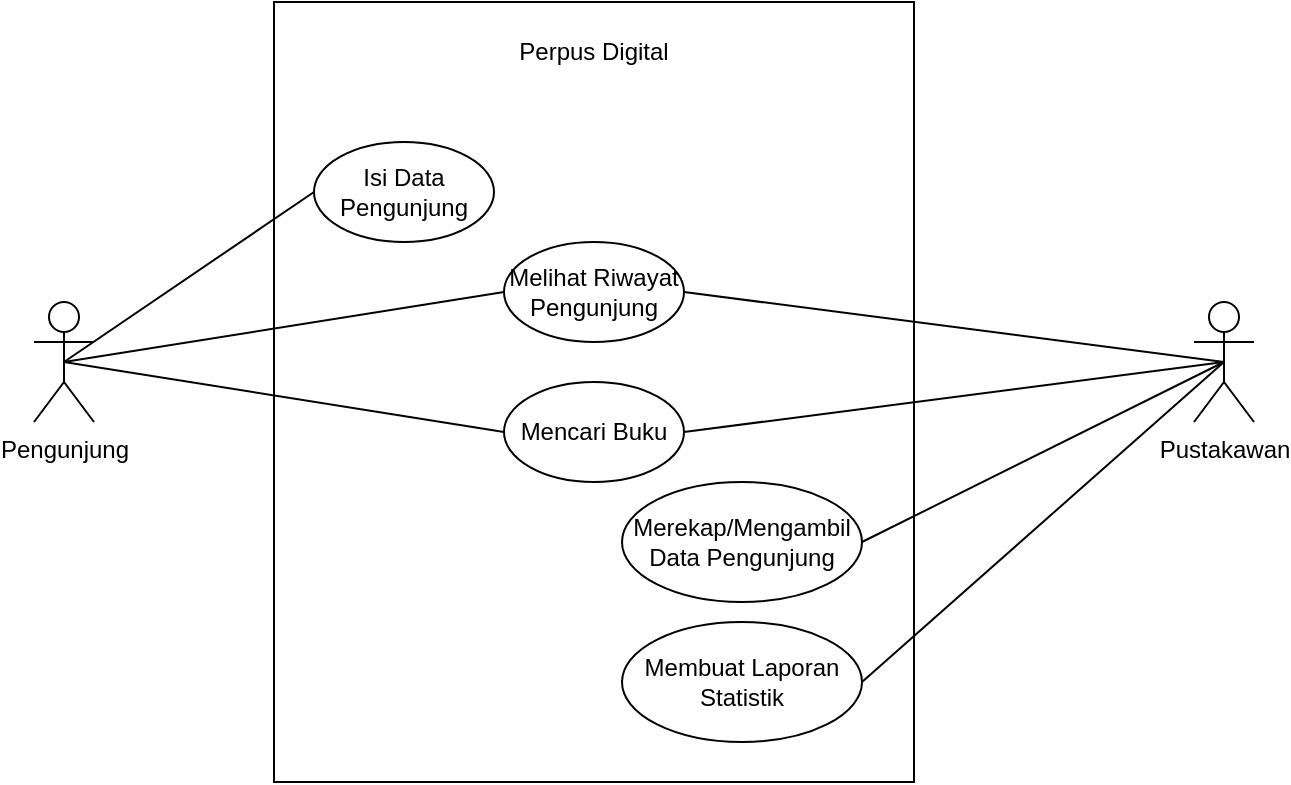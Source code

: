 <mxfile version="22.1.21" type="github">
  <diagram name="Page-1" id="7SjuRDKjynbmEUk01r_6">
    <mxGraphModel dx="728" dy="378" grid="1" gridSize="10" guides="1" tooltips="1" connect="1" arrows="1" fold="1" page="1" pageScale="1" pageWidth="827" pageHeight="1169" math="0" shadow="0">
      <root>
        <mxCell id="0" />
        <mxCell id="1" parent="0" />
        <mxCell id="0tOecYRS5KjwHDzgb_yx-15" value="" style="rounded=0;whiteSpace=wrap;html=1;" vertex="1" parent="1">
          <mxGeometry x="240" y="150" width="320" height="390" as="geometry" />
        </mxCell>
        <mxCell id="0tOecYRS5KjwHDzgb_yx-1" value="Pengunjung" style="shape=umlActor;verticalLabelPosition=bottom;verticalAlign=top;html=1;outlineConnect=0;" vertex="1" parent="1">
          <mxGeometry x="120" y="300" width="30" height="60" as="geometry" />
        </mxCell>
        <mxCell id="0tOecYRS5KjwHDzgb_yx-5" value="Isi Data Pengunjung" style="ellipse;whiteSpace=wrap;html=1;" vertex="1" parent="1">
          <mxGeometry x="260" y="220" width="90" height="50" as="geometry" />
        </mxCell>
        <mxCell id="0tOecYRS5KjwHDzgb_yx-7" value="Pustakawan" style="shape=umlActor;verticalLabelPosition=bottom;verticalAlign=top;html=1;" vertex="1" parent="1">
          <mxGeometry x="700" y="300" width="30" height="60" as="geometry" />
        </mxCell>
        <mxCell id="0tOecYRS5KjwHDzgb_yx-9" value="Melihat Riwayat Pengunjung" style="ellipse;whiteSpace=wrap;html=1;" vertex="1" parent="1">
          <mxGeometry x="355" y="270" width="90" height="50" as="geometry" />
        </mxCell>
        <mxCell id="0tOecYRS5KjwHDzgb_yx-12" value="" style="endArrow=none;html=1;rounded=0;entryX=0;entryY=0.5;entryDx=0;entryDy=0;exitX=0.5;exitY=0.5;exitDx=0;exitDy=0;exitPerimeter=0;" edge="1" parent="1" source="0tOecYRS5KjwHDzgb_yx-1" target="0tOecYRS5KjwHDzgb_yx-5">
          <mxGeometry width="50" height="50" relative="1" as="geometry">
            <mxPoint x="350" y="360" as="sourcePoint" />
            <mxPoint x="400" y="310" as="targetPoint" />
          </mxGeometry>
        </mxCell>
        <mxCell id="0tOecYRS5KjwHDzgb_yx-13" value="" style="endArrow=none;html=1;rounded=0;entryX=0;entryY=0.5;entryDx=0;entryDy=0;exitX=0.5;exitY=0.5;exitDx=0;exitDy=0;exitPerimeter=0;" edge="1" parent="1" source="0tOecYRS5KjwHDzgb_yx-1" target="0tOecYRS5KjwHDzgb_yx-9">
          <mxGeometry width="50" height="50" relative="1" as="geometry">
            <mxPoint x="155" y="280" as="sourcePoint" />
            <mxPoint x="360" y="235" as="targetPoint" />
          </mxGeometry>
        </mxCell>
        <mxCell id="0tOecYRS5KjwHDzgb_yx-14" value="Mencari Buku" style="ellipse;whiteSpace=wrap;html=1;" vertex="1" parent="1">
          <mxGeometry x="355" y="340" width="90" height="50" as="geometry" />
        </mxCell>
        <mxCell id="0tOecYRS5KjwHDzgb_yx-16" value="Perpus Digital" style="text;html=1;strokeColor=none;fillColor=none;align=center;verticalAlign=middle;whiteSpace=wrap;rounded=0;" vertex="1" parent="1">
          <mxGeometry x="360" y="160" width="80" height="30" as="geometry" />
        </mxCell>
        <mxCell id="0tOecYRS5KjwHDzgb_yx-17" value="Merekap/Mengambil Data Pengunjung" style="ellipse;whiteSpace=wrap;html=1;" vertex="1" parent="1">
          <mxGeometry x="414" y="390" width="120" height="60" as="geometry" />
        </mxCell>
        <mxCell id="0tOecYRS5KjwHDzgb_yx-19" value="" style="endArrow=none;html=1;rounded=0;entryX=0.5;entryY=0.5;entryDx=0;entryDy=0;entryPerimeter=0;exitX=1;exitY=0.5;exitDx=0;exitDy=0;" edge="1" parent="1" source="0tOecYRS5KjwHDzgb_yx-14" target="0tOecYRS5KjwHDzgb_yx-7">
          <mxGeometry width="50" height="50" relative="1" as="geometry">
            <mxPoint x="650" y="380" as="sourcePoint" />
            <mxPoint x="700" y="330" as="targetPoint" />
          </mxGeometry>
        </mxCell>
        <mxCell id="0tOecYRS5KjwHDzgb_yx-20" value="" style="endArrow=none;html=1;rounded=0;entryX=1;entryY=0.5;entryDx=0;entryDy=0;exitX=0.5;exitY=0.5;exitDx=0;exitDy=0;exitPerimeter=0;" edge="1" parent="1" source="0tOecYRS5KjwHDzgb_yx-7" target="0tOecYRS5KjwHDzgb_yx-9">
          <mxGeometry width="50" height="50" relative="1" as="geometry">
            <mxPoint x="430" y="340" as="sourcePoint" />
            <mxPoint x="480" y="290" as="targetPoint" />
          </mxGeometry>
        </mxCell>
        <mxCell id="0tOecYRS5KjwHDzgb_yx-21" value="" style="endArrow=none;html=1;rounded=0;entryX=0.5;entryY=0.5;entryDx=0;entryDy=0;entryPerimeter=0;exitX=1;exitY=0.5;exitDx=0;exitDy=0;" edge="1" parent="1" source="0tOecYRS5KjwHDzgb_yx-17" target="0tOecYRS5KjwHDzgb_yx-7">
          <mxGeometry width="50" height="50" relative="1" as="geometry">
            <mxPoint x="455" y="355" as="sourcePoint" />
            <mxPoint x="715" y="340" as="targetPoint" />
          </mxGeometry>
        </mxCell>
        <mxCell id="0tOecYRS5KjwHDzgb_yx-23" value="" style="endArrow=none;html=1;rounded=0;exitX=0.5;exitY=0.5;exitDx=0;exitDy=0;exitPerimeter=0;entryX=0;entryY=0.5;entryDx=0;entryDy=0;" edge="1" parent="1" source="0tOecYRS5KjwHDzgb_yx-1" target="0tOecYRS5KjwHDzgb_yx-14">
          <mxGeometry width="50" height="50" relative="1" as="geometry">
            <mxPoint x="130" y="380" as="sourcePoint" />
            <mxPoint x="180" y="330" as="targetPoint" />
          </mxGeometry>
        </mxCell>
        <mxCell id="0tOecYRS5KjwHDzgb_yx-24" value="Membuat Laporan Statistik" style="ellipse;whiteSpace=wrap;html=1;" vertex="1" parent="1">
          <mxGeometry x="414" y="460" width="120" height="60" as="geometry" />
        </mxCell>
        <mxCell id="0tOecYRS5KjwHDzgb_yx-25" value="" style="endArrow=none;html=1;rounded=0;entryX=0.5;entryY=0.5;entryDx=0;entryDy=0;entryPerimeter=0;exitX=1;exitY=0.5;exitDx=0;exitDy=0;" edge="1" parent="1" source="0tOecYRS5KjwHDzgb_yx-24" target="0tOecYRS5KjwHDzgb_yx-7">
          <mxGeometry width="50" height="50" relative="1" as="geometry">
            <mxPoint x="630" y="520" as="sourcePoint" />
            <mxPoint x="725" y="340" as="targetPoint" />
          </mxGeometry>
        </mxCell>
      </root>
    </mxGraphModel>
  </diagram>
</mxfile>
